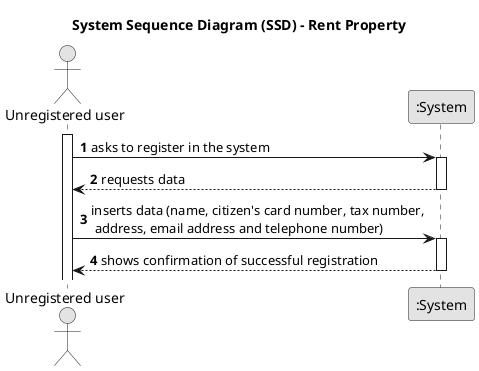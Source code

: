 @startuml
skinparam monochrome true
skinparam packageStyle rectangle
skinparam shadowing false

title System Sequence Diagram (SSD) - Rent Property

autonumber

actor "Unregistered user" as unregisteredUser
participant ":System" as System
activate unregisteredUser

    unregisteredUser -> System : asks to register in the system
    activate System

        System --> unregisteredUser : requests data
    deactivate System

    unregisteredUser -> System : inserts data (name, citizen's card number, tax number,\n address, email address and telephone number)
    activate System

        System --> unregisteredUser : shows confirmation of successful registration
    deactivate System
@enduml